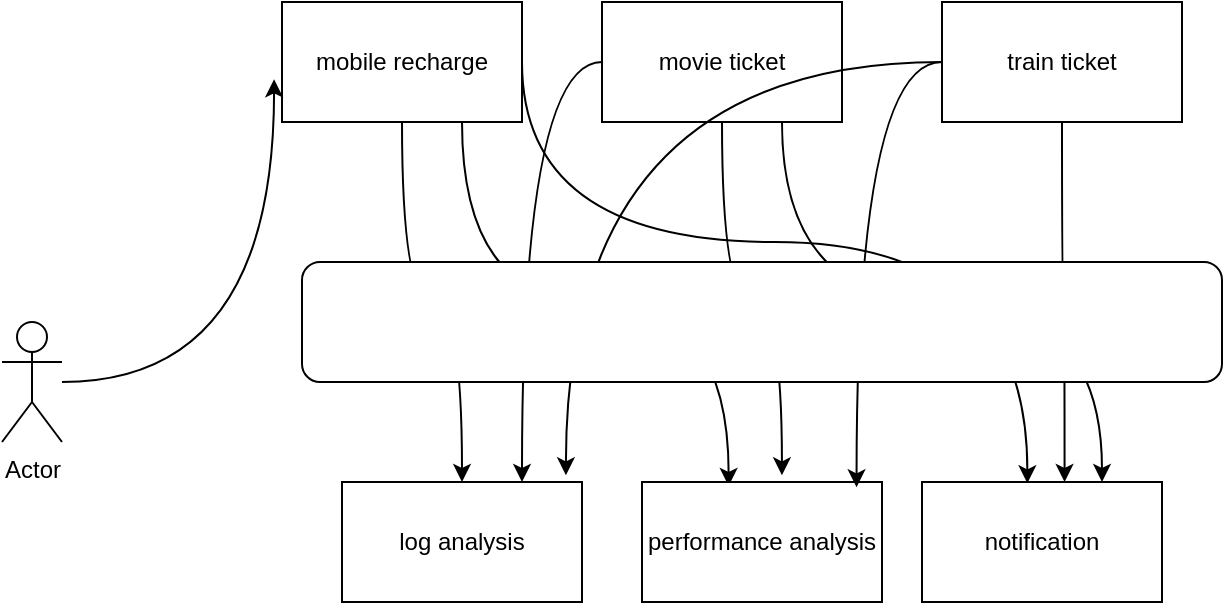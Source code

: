 <mxfile version="15.8.6" type="github"><diagram id="HDLb70nb0-rxiHpn7A1s" name="Page-1"><mxGraphModel dx="1022" dy="460" grid="1" gridSize="10" guides="1" tooltips="1" connect="1" arrows="1" fold="1" page="1" pageScale="1" pageWidth="850" pageHeight="1100" math="0" shadow="0"><root><mxCell id="0"/><mxCell id="1" parent="0"/><mxCell id="GAvMt90BJ3hlirGMyGRI-20" style="edgeStyle=orthogonalEdgeStyle;curved=1;rounded=0;orthogonalLoop=1;jettySize=auto;html=1;" edge="1" parent="1" source="GAvMt90BJ3hlirGMyGRI-16" target="GAvMt90BJ3hlirGMyGRI-19"><mxGeometry relative="1" as="geometry"/></mxCell><mxCell id="GAvMt90BJ3hlirGMyGRI-22" style="edgeStyle=orthogonalEdgeStyle;curved=1;rounded=0;orthogonalLoop=1;jettySize=auto;html=1;exitX=0.75;exitY=1;exitDx=0;exitDy=0;entryX=0.361;entryY=0.033;entryDx=0;entryDy=0;entryPerimeter=0;" edge="1" parent="1" source="GAvMt90BJ3hlirGMyGRI-16" target="GAvMt90BJ3hlirGMyGRI-21"><mxGeometry relative="1" as="geometry"/></mxCell><mxCell id="GAvMt90BJ3hlirGMyGRI-24" style="edgeStyle=orthogonalEdgeStyle;curved=1;rounded=0;orthogonalLoop=1;jettySize=auto;html=1;exitX=1;exitY=0.5;exitDx=0;exitDy=0;entryX=0.439;entryY=0.011;entryDx=0;entryDy=0;entryPerimeter=0;" edge="1" parent="1" source="GAvMt90BJ3hlirGMyGRI-16" target="GAvMt90BJ3hlirGMyGRI-23"><mxGeometry relative="1" as="geometry"><Array as="points"><mxPoint x="290" y="220"/><mxPoint x="543" y="220"/></Array></mxGeometry></mxCell><mxCell id="GAvMt90BJ3hlirGMyGRI-16" value="mobile recharge" style="rounded=0;whiteSpace=wrap;html=1;" vertex="1" parent="1"><mxGeometry x="170" y="100" width="120" height="60" as="geometry"/></mxCell><mxCell id="GAvMt90BJ3hlirGMyGRI-18" style="edgeStyle=orthogonalEdgeStyle;curved=1;rounded=0;orthogonalLoop=1;jettySize=auto;html=1;entryX=-0.033;entryY=0.644;entryDx=0;entryDy=0;entryPerimeter=0;" edge="1" parent="1" source="GAvMt90BJ3hlirGMyGRI-17" target="GAvMt90BJ3hlirGMyGRI-16"><mxGeometry relative="1" as="geometry"/></mxCell><mxCell id="GAvMt90BJ3hlirGMyGRI-17" value="Actor" style="shape=umlActor;verticalLabelPosition=bottom;verticalAlign=top;html=1;outlineConnect=0;" vertex="1" parent="1"><mxGeometry x="30" y="260" width="30" height="60" as="geometry"/></mxCell><mxCell id="GAvMt90BJ3hlirGMyGRI-19" value="log analysis" style="rounded=0;whiteSpace=wrap;html=1;" vertex="1" parent="1"><mxGeometry x="200" y="340" width="120" height="60" as="geometry"/></mxCell><mxCell id="GAvMt90BJ3hlirGMyGRI-21" value="performance analysis" style="rounded=0;whiteSpace=wrap;html=1;" vertex="1" parent="1"><mxGeometry x="350" y="340" width="120" height="60" as="geometry"/></mxCell><mxCell id="GAvMt90BJ3hlirGMyGRI-23" value="notification" style="rounded=0;whiteSpace=wrap;html=1;" vertex="1" parent="1"><mxGeometry x="490" y="340" width="120" height="60" as="geometry"/></mxCell><mxCell id="GAvMt90BJ3hlirGMyGRI-27" style="edgeStyle=orthogonalEdgeStyle;curved=1;rounded=0;orthogonalLoop=1;jettySize=auto;html=1;entryX=0.75;entryY=0;entryDx=0;entryDy=0;" edge="1" parent="1" source="GAvMt90BJ3hlirGMyGRI-25" target="GAvMt90BJ3hlirGMyGRI-19"><mxGeometry relative="1" as="geometry"/></mxCell><mxCell id="GAvMt90BJ3hlirGMyGRI-29" style="edgeStyle=orthogonalEdgeStyle;curved=1;rounded=0;orthogonalLoop=1;jettySize=auto;html=1;entryX=0.583;entryY=-0.056;entryDx=0;entryDy=0;entryPerimeter=0;" edge="1" parent="1" source="GAvMt90BJ3hlirGMyGRI-25" target="GAvMt90BJ3hlirGMyGRI-21"><mxGeometry relative="1" as="geometry"/></mxCell><mxCell id="GAvMt90BJ3hlirGMyGRI-30" style="edgeStyle=orthogonalEdgeStyle;curved=1;rounded=0;orthogonalLoop=1;jettySize=auto;html=1;exitX=0.75;exitY=1;exitDx=0;exitDy=0;entryX=0.75;entryY=0;entryDx=0;entryDy=0;" edge="1" parent="1" source="GAvMt90BJ3hlirGMyGRI-25" target="GAvMt90BJ3hlirGMyGRI-23"><mxGeometry relative="1" as="geometry"/></mxCell><mxCell id="GAvMt90BJ3hlirGMyGRI-25" value="movie ticket" style="rounded=0;whiteSpace=wrap;html=1;" vertex="1" parent="1"><mxGeometry x="330" y="100" width="120" height="60" as="geometry"/></mxCell><mxCell id="GAvMt90BJ3hlirGMyGRI-28" style="edgeStyle=orthogonalEdgeStyle;curved=1;rounded=0;orthogonalLoop=1;jettySize=auto;html=1;entryX=0.933;entryY=-0.056;entryDx=0;entryDy=0;entryPerimeter=0;" edge="1" parent="1" source="GAvMt90BJ3hlirGMyGRI-26" target="GAvMt90BJ3hlirGMyGRI-19"><mxGeometry relative="1" as="geometry"/></mxCell><mxCell id="GAvMt90BJ3hlirGMyGRI-31" style="edgeStyle=orthogonalEdgeStyle;curved=1;rounded=0;orthogonalLoop=1;jettySize=auto;html=1;entryX=0.894;entryY=0.044;entryDx=0;entryDy=0;entryPerimeter=0;" edge="1" parent="1" source="GAvMt90BJ3hlirGMyGRI-26" target="GAvMt90BJ3hlirGMyGRI-21"><mxGeometry relative="1" as="geometry"/></mxCell><mxCell id="GAvMt90BJ3hlirGMyGRI-32" style="edgeStyle=orthogonalEdgeStyle;curved=1;rounded=0;orthogonalLoop=1;jettySize=auto;html=1;entryX=0.594;entryY=0;entryDx=0;entryDy=0;entryPerimeter=0;" edge="1" parent="1" source="GAvMt90BJ3hlirGMyGRI-26" target="GAvMt90BJ3hlirGMyGRI-23"><mxGeometry relative="1" as="geometry"/></mxCell><mxCell id="GAvMt90BJ3hlirGMyGRI-26" value="train ticket" style="rounded=0;whiteSpace=wrap;html=1;" vertex="1" parent="1"><mxGeometry x="500" y="100" width="120" height="60" as="geometry"/></mxCell><mxCell id="GAvMt90BJ3hlirGMyGRI-33" value="" style="rounded=1;whiteSpace=wrap;html=1;" vertex="1" parent="1"><mxGeometry x="180" y="230" width="460" height="60" as="geometry"/></mxCell></root></mxGraphModel></diagram></mxfile>